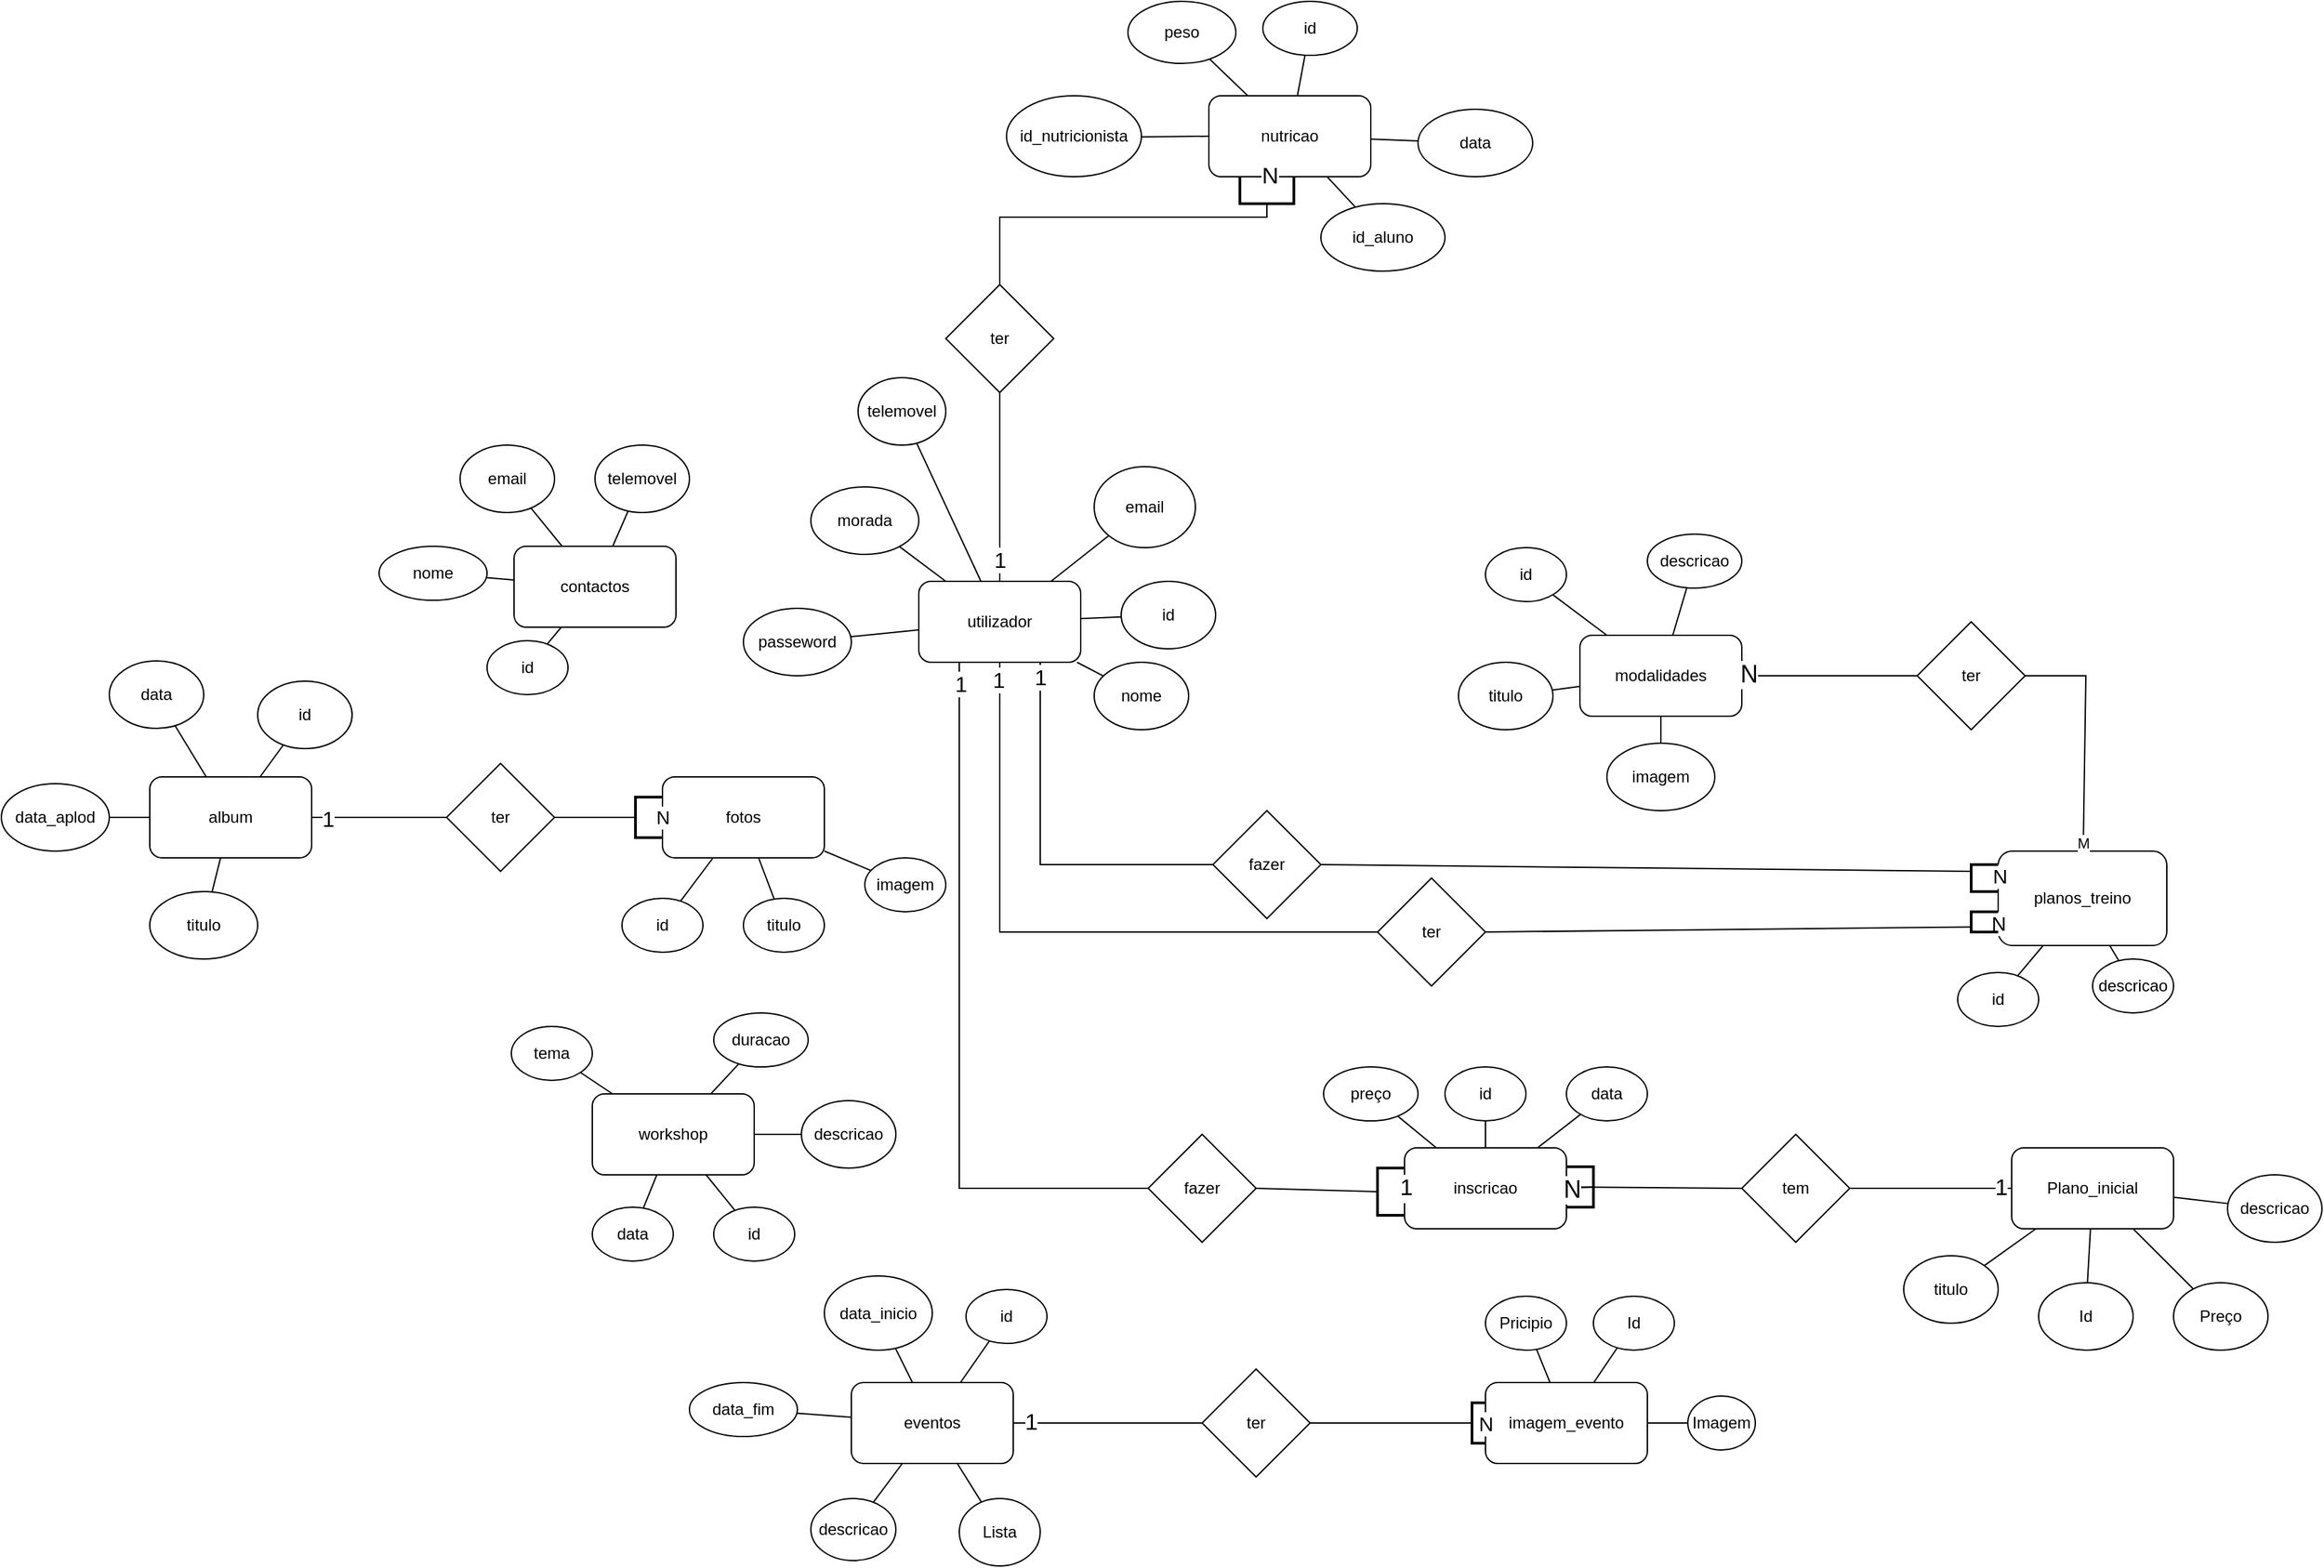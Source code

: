 <mxfile version="26.2.14">
  <diagram id="C5RBs43oDa-KdzZeNtuy" name="Page-1">
    <mxGraphModel dx="2600" dy="597" grid="1" gridSize="10" guides="1" tooltips="1" connect="1" arrows="1" fold="1" page="1" pageScale="1" pageWidth="827" pageHeight="1169" math="0" shadow="0">
      <root>
        <mxCell id="WIyWlLk6GJQsqaUBKTNV-0" />
        <mxCell id="WIyWlLk6GJQsqaUBKTNV-1" parent="WIyWlLk6GJQsqaUBKTNV-0" />
        <mxCell id="6uOjEQnala9XNtxMy3LC-0" value="&lt;font style=&quot;vertical-align: inherit;&quot;&gt;&lt;font style=&quot;vertical-align: inherit;&quot;&gt;&lt;font style=&quot;vertical-align: inherit;&quot;&gt;&lt;font style=&quot;vertical-align: inherit;&quot;&gt;utilizador&lt;/font&gt;&lt;/font&gt;&lt;/font&gt;&lt;/font&gt;" style="rounded=1;whiteSpace=wrap;html=1;" parent="WIyWlLk6GJQsqaUBKTNV-1" vertex="1">
          <mxGeometry x="-300" y="1100" width="120" height="60" as="geometry" />
        </mxCell>
        <mxCell id="6uOjEQnala9XNtxMy3LC-1" value="&lt;font style=&quot;vertical-align: inherit;&quot;&gt;&lt;font style=&quot;vertical-align: inherit;&quot;&gt;nome&lt;/font&gt;&lt;/font&gt;" style="ellipse;whiteSpace=wrap;html=1;" parent="WIyWlLk6GJQsqaUBKTNV-1" vertex="1">
          <mxGeometry x="-170" y="1160" width="70" height="50" as="geometry" />
        </mxCell>
        <mxCell id="6uOjEQnala9XNtxMy3LC-2" value="&lt;font style=&quot;vertical-align: inherit;&quot;&gt;&lt;font style=&quot;vertical-align: inherit;&quot;&gt;id&lt;/font&gt;&lt;/font&gt;" style="ellipse;whiteSpace=wrap;html=1;" parent="WIyWlLk6GJQsqaUBKTNV-1" vertex="1">
          <mxGeometry x="-150" y="1100" width="70" height="50" as="geometry" />
        </mxCell>
        <mxCell id="6uOjEQnala9XNtxMy3LC-3" value="&lt;font style=&quot;vertical-align: inherit;&quot;&gt;&lt;font style=&quot;vertical-align: inherit;&quot;&gt;telemovel&lt;/font&gt;&lt;/font&gt;" style="ellipse;whiteSpace=wrap;html=1;" parent="WIyWlLk6GJQsqaUBKTNV-1" vertex="1">
          <mxGeometry x="-345" y="949" width="65" height="50" as="geometry" />
        </mxCell>
        <mxCell id="6uOjEQnala9XNtxMy3LC-4" value="&lt;font style=&quot;vertical-align: inherit;&quot;&gt;&lt;font style=&quot;vertical-align: inherit;&quot;&gt;email&lt;/font&gt;&lt;/font&gt;" style="ellipse;whiteSpace=wrap;html=1;" parent="WIyWlLk6GJQsqaUBKTNV-1" vertex="1">
          <mxGeometry x="-170" y="1015" width="75" height="60" as="geometry" />
        </mxCell>
        <mxCell id="6uOjEQnala9XNtxMy3LC-5" value="&lt;font style=&quot;vertical-align: inherit;&quot;&gt;&lt;font style=&quot;vertical-align: inherit;&quot;&gt;morada&lt;/font&gt;&lt;/font&gt;" style="ellipse;whiteSpace=wrap;html=1;" parent="WIyWlLk6GJQsqaUBKTNV-1" vertex="1">
          <mxGeometry x="-380" y="1030" width="80" height="50" as="geometry" />
        </mxCell>
        <mxCell id="6uOjEQnala9XNtxMy3LC-6" value="" style="endArrow=none;html=1;rounded=0;" parent="WIyWlLk6GJQsqaUBKTNV-1" source="6uOjEQnala9XNtxMy3LC-3" target="6uOjEQnala9XNtxMy3LC-0" edge="1">
          <mxGeometry width="50" height="50" relative="1" as="geometry">
            <mxPoint x="-220" y="1070" as="sourcePoint" />
            <mxPoint x="-170" y="1020" as="targetPoint" />
          </mxGeometry>
        </mxCell>
        <mxCell id="6uOjEQnala9XNtxMy3LC-7" value="" style="endArrow=none;html=1;rounded=0;" parent="WIyWlLk6GJQsqaUBKTNV-1" source="6uOjEQnala9XNtxMy3LC-0" target="6uOjEQnala9XNtxMy3LC-4" edge="1">
          <mxGeometry width="50" height="50" relative="1" as="geometry">
            <mxPoint x="-220" y="1070" as="sourcePoint" />
            <mxPoint x="-170" y="1020" as="targetPoint" />
          </mxGeometry>
        </mxCell>
        <mxCell id="6uOjEQnala9XNtxMy3LC-8" value="" style="endArrow=none;html=1;rounded=0;" parent="WIyWlLk6GJQsqaUBKTNV-1" source="6uOjEQnala9XNtxMy3LC-5" target="6uOjEQnala9XNtxMy3LC-0" edge="1">
          <mxGeometry width="50" height="50" relative="1" as="geometry">
            <mxPoint x="-220" y="1070" as="sourcePoint" />
            <mxPoint x="-170" y="1020" as="targetPoint" />
          </mxGeometry>
        </mxCell>
        <mxCell id="6uOjEQnala9XNtxMy3LC-9" value="" style="endArrow=none;html=1;rounded=0;" parent="WIyWlLk6GJQsqaUBKTNV-1" source="6uOjEQnala9XNtxMy3LC-2" target="6uOjEQnala9XNtxMy3LC-0" edge="1">
          <mxGeometry width="50" height="50" relative="1" as="geometry">
            <mxPoint x="-220" y="1070" as="sourcePoint" />
            <mxPoint x="-170" y="1020" as="targetPoint" />
          </mxGeometry>
        </mxCell>
        <mxCell id="6uOjEQnala9XNtxMy3LC-10" value="" style="endArrow=none;html=1;rounded=0;" parent="WIyWlLk6GJQsqaUBKTNV-1" source="6uOjEQnala9XNtxMy3LC-0" target="6uOjEQnala9XNtxMy3LC-1" edge="1">
          <mxGeometry width="50" height="50" relative="1" as="geometry">
            <mxPoint x="-220" y="1070" as="sourcePoint" />
            <mxPoint x="-170" y="1020" as="targetPoint" />
          </mxGeometry>
        </mxCell>
        <mxCell id="6uOjEQnala9XNtxMy3LC-11" value="contactos" style="rounded=1;whiteSpace=wrap;html=1;" parent="WIyWlLk6GJQsqaUBKTNV-1" vertex="1">
          <mxGeometry x="-600" y="1074" width="120" height="60" as="geometry" />
        </mxCell>
        <mxCell id="6uOjEQnala9XNtxMy3LC-12" value="nome" style="ellipse;whiteSpace=wrap;html=1;" parent="WIyWlLk6GJQsqaUBKTNV-1" vertex="1">
          <mxGeometry x="-700" y="1074" width="80" height="40" as="geometry" />
        </mxCell>
        <mxCell id="6uOjEQnala9XNtxMy3LC-13" value="email" style="ellipse;whiteSpace=wrap;html=1;" parent="WIyWlLk6GJQsqaUBKTNV-1" vertex="1">
          <mxGeometry x="-640" y="999" width="70" height="50" as="geometry" />
        </mxCell>
        <mxCell id="6uOjEQnala9XNtxMy3LC-14" value="telemovel" style="ellipse;whiteSpace=wrap;html=1;" parent="WIyWlLk6GJQsqaUBKTNV-1" vertex="1">
          <mxGeometry x="-540" y="999" width="70" height="50" as="geometry" />
        </mxCell>
        <mxCell id="6uOjEQnala9XNtxMy3LC-15" value="id" style="ellipse;whiteSpace=wrap;html=1;" parent="WIyWlLk6GJQsqaUBKTNV-1" vertex="1">
          <mxGeometry x="-620" y="1144" width="60" height="40" as="geometry" />
        </mxCell>
        <mxCell id="6uOjEQnala9XNtxMy3LC-16" value="" style="endArrow=none;html=1;rounded=0;" parent="WIyWlLk6GJQsqaUBKTNV-1" source="6uOjEQnala9XNtxMy3LC-11" target="6uOjEQnala9XNtxMy3LC-15" edge="1">
          <mxGeometry width="50" height="50" relative="1" as="geometry">
            <mxPoint x="-440" y="1164" as="sourcePoint" />
            <mxPoint x="-390" y="1114" as="targetPoint" />
          </mxGeometry>
        </mxCell>
        <mxCell id="6uOjEQnala9XNtxMy3LC-17" value="" style="endArrow=none;html=1;rounded=0;" parent="WIyWlLk6GJQsqaUBKTNV-1" source="6uOjEQnala9XNtxMy3LC-12" target="6uOjEQnala9XNtxMy3LC-11" edge="1">
          <mxGeometry width="50" height="50" relative="1" as="geometry">
            <mxPoint x="-440" y="1164" as="sourcePoint" />
            <mxPoint x="-390" y="1114" as="targetPoint" />
          </mxGeometry>
        </mxCell>
        <mxCell id="6uOjEQnala9XNtxMy3LC-18" value="" style="endArrow=none;html=1;rounded=0;" parent="WIyWlLk6GJQsqaUBKTNV-1" source="6uOjEQnala9XNtxMy3LC-13" target="6uOjEQnala9XNtxMy3LC-11" edge="1">
          <mxGeometry width="50" height="50" relative="1" as="geometry">
            <mxPoint x="-440" y="1164" as="sourcePoint" />
            <mxPoint x="-390" y="1114" as="targetPoint" />
          </mxGeometry>
        </mxCell>
        <mxCell id="6uOjEQnala9XNtxMy3LC-19" value="" style="endArrow=none;html=1;rounded=0;" parent="WIyWlLk6GJQsqaUBKTNV-1" source="6uOjEQnala9XNtxMy3LC-11" target="6uOjEQnala9XNtxMy3LC-14" edge="1">
          <mxGeometry width="50" height="50" relative="1" as="geometry">
            <mxPoint x="-440" y="1164" as="sourcePoint" />
            <mxPoint x="-390" y="1114" as="targetPoint" />
          </mxGeometry>
        </mxCell>
        <mxCell id="6uOjEQnala9XNtxMy3LC-20" value="modalidades" style="rounded=1;whiteSpace=wrap;html=1;" parent="WIyWlLk6GJQsqaUBKTNV-1" vertex="1">
          <mxGeometry x="190" y="1140" width="120" height="60" as="geometry" />
        </mxCell>
        <mxCell id="6uOjEQnala9XNtxMy3LC-21" value="planos_treino" style="rounded=1;whiteSpace=wrap;html=1;" parent="WIyWlLk6GJQsqaUBKTNV-1" vertex="1">
          <mxGeometry x="500" y="1300" width="125" height="70" as="geometry" />
        </mxCell>
        <mxCell id="6uOjEQnala9XNtxMy3LC-22" value="id" style="ellipse;whiteSpace=wrap;html=1;" parent="WIyWlLk6GJQsqaUBKTNV-1" vertex="1">
          <mxGeometry x="470" y="1390" width="60" height="40" as="geometry" />
        </mxCell>
        <mxCell id="6uOjEQnala9XNtxMy3LC-23" value="descricao" style="ellipse;whiteSpace=wrap;html=1;" parent="WIyWlLk6GJQsqaUBKTNV-1" vertex="1">
          <mxGeometry x="570" y="1380" width="60" height="40" as="geometry" />
        </mxCell>
        <mxCell id="6uOjEQnala9XNtxMy3LC-24" value="" style="endArrow=none;html=1;rounded=0;" parent="WIyWlLk6GJQsqaUBKTNV-1" source="6uOjEQnala9XNtxMy3LC-123" target="6uOjEQnala9XNtxMy3LC-21" edge="1">
          <mxGeometry width="50" height="50" relative="1" as="geometry">
            <mxPoint x="380" y="1340" as="sourcePoint" />
            <mxPoint x="430" y="1290" as="targetPoint" />
            <Array as="points">
              <mxPoint x="565" y="1170" />
            </Array>
          </mxGeometry>
        </mxCell>
        <mxCell id="6uOjEQnala9XNtxMy3LC-25" value="M" style="edgeLabel;html=1;align=center;verticalAlign=middle;resizable=0;points=[];" parent="6uOjEQnala9XNtxMy3LC-24" connectable="0" vertex="1">
          <mxGeometry x="0.928" relative="1" as="geometry">
            <mxPoint as="offset" />
          </mxGeometry>
        </mxCell>
        <mxCell id="6uOjEQnala9XNtxMy3LC-26" value="" style="endArrow=none;html=1;rounded=0;" parent="WIyWlLk6GJQsqaUBKTNV-1" source="6uOjEQnala9XNtxMy3LC-22" target="6uOjEQnala9XNtxMy3LC-21" edge="1">
          <mxGeometry width="50" height="50" relative="1" as="geometry">
            <mxPoint x="380" y="1340" as="sourcePoint" />
            <mxPoint x="430" y="1290" as="targetPoint" />
          </mxGeometry>
        </mxCell>
        <mxCell id="6uOjEQnala9XNtxMy3LC-27" value="" style="endArrow=none;html=1;rounded=0;" parent="WIyWlLk6GJQsqaUBKTNV-1" source="6uOjEQnala9XNtxMy3LC-23" target="6uOjEQnala9XNtxMy3LC-21" edge="1">
          <mxGeometry width="50" height="50" relative="1" as="geometry">
            <mxPoint x="380" y="1340" as="sourcePoint" />
            <mxPoint x="430" y="1290" as="targetPoint" />
          </mxGeometry>
        </mxCell>
        <mxCell id="6uOjEQnala9XNtxMy3LC-28" value="" style="endArrow=none;html=1;rounded=0;entryX=0;entryY=0.5;entryDx=0;entryDy=0;exitX=0.75;exitY=1;exitDx=0;exitDy=0;" parent="WIyWlLk6GJQsqaUBKTNV-1" source="6uOjEQnala9XNtxMy3LC-0" target="6uOjEQnala9XNtxMy3LC-30" edge="1">
          <mxGeometry width="50" height="50" relative="1" as="geometry">
            <mxPoint x="-240" y="1160" as="sourcePoint" />
            <mxPoint x="500" y="1305" as="targetPoint" />
            <Array as="points">
              <mxPoint x="-210" y="1310" />
            </Array>
          </mxGeometry>
        </mxCell>
        <mxCell id="6uOjEQnala9XNtxMy3LC-29" value="&lt;font style=&quot;font-size: 16px;&quot;&gt;1&lt;/font&gt;" style="edgeLabel;html=1;align=center;verticalAlign=middle;resizable=0;points=[];" parent="6uOjEQnala9XNtxMy3LC-28" connectable="0" vertex="1">
          <mxGeometry x="-0.925" relative="1" as="geometry">
            <mxPoint as="offset" />
          </mxGeometry>
        </mxCell>
        <mxCell id="6uOjEQnala9XNtxMy3LC-30" value="fazer" style="rhombus;whiteSpace=wrap;html=1;" parent="WIyWlLk6GJQsqaUBKTNV-1" vertex="1">
          <mxGeometry x="-82" y="1270" width="80" height="80" as="geometry" />
        </mxCell>
        <mxCell id="6uOjEQnala9XNtxMy3LC-31" value="" style="endArrow=none;html=1;rounded=0;entryX=0;entryY=0.25;entryDx=0;entryDy=0;exitX=1;exitY=0.5;exitDx=0;exitDy=0;" parent="WIyWlLk6GJQsqaUBKTNV-1" source="6uOjEQnala9XNtxMy3LC-155" target="6uOjEQnala9XNtxMy3LC-21" edge="1">
          <mxGeometry width="50" height="50" relative="1" as="geometry">
            <mxPoint x="140" y="1370" as="sourcePoint" />
            <mxPoint x="190" y="1320" as="targetPoint" />
          </mxGeometry>
        </mxCell>
        <mxCell id="6uOjEQnala9XNtxMy3LC-32" value="&lt;font style=&quot;font-size: 15px;&quot;&gt;N&lt;/font&gt;" style="edgeLabel;html=1;align=center;verticalAlign=middle;resizable=0;points=[];" parent="6uOjEQnala9XNtxMy3LC-31" connectable="0" vertex="1">
          <mxGeometry x="0.919" y="-1" relative="1" as="geometry">
            <mxPoint as="offset" />
          </mxGeometry>
        </mxCell>
        <mxCell id="6uOjEQnala9XNtxMy3LC-33" value="ter" style="rhombus;whiteSpace=wrap;html=1;" parent="WIyWlLk6GJQsqaUBKTNV-1" vertex="1">
          <mxGeometry x="40" y="1320" width="80" height="80" as="geometry" />
        </mxCell>
        <mxCell id="6uOjEQnala9XNtxMy3LC-34" value="" style="endArrow=none;html=1;rounded=0;entryX=1;entryY=0.5;entryDx=0;entryDy=0;exitX=0;exitY=0.75;exitDx=0;exitDy=0;" parent="WIyWlLk6GJQsqaUBKTNV-1" source="6uOjEQnala9XNtxMy3LC-153" target="6uOjEQnala9XNtxMy3LC-33" edge="1">
          <mxGeometry width="50" height="50" relative="1" as="geometry">
            <mxPoint x="500" y="1340" as="sourcePoint" />
            <mxPoint x="120" y="1370" as="targetPoint" />
            <Array as="points" />
          </mxGeometry>
        </mxCell>
        <mxCell id="6uOjEQnala9XNtxMy3LC-35" value="" style="endArrow=none;html=1;rounded=0;exitX=0;exitY=0.5;exitDx=0;exitDy=0;entryX=0.5;entryY=1;entryDx=0;entryDy=0;" parent="WIyWlLk6GJQsqaUBKTNV-1" source="6uOjEQnala9XNtxMy3LC-33" target="6uOjEQnala9XNtxMy3LC-0" edge="1">
          <mxGeometry width="50" height="50" relative="1" as="geometry">
            <mxPoint x="30" y="1470" as="sourcePoint" />
            <mxPoint x="-300" y="1370" as="targetPoint" />
            <Array as="points">
              <mxPoint x="-240" y="1360" />
            </Array>
          </mxGeometry>
        </mxCell>
        <mxCell id="6uOjEQnala9XNtxMy3LC-36" value="&lt;font style=&quot;font-size: 16px;&quot;&gt;1&lt;/font&gt;" style="edgeLabel;html=1;align=center;verticalAlign=middle;resizable=0;points=[];" parent="6uOjEQnala9XNtxMy3LC-35" connectable="0" vertex="1">
          <mxGeometry x="0.948" y="1" relative="1" as="geometry">
            <mxPoint as="offset" />
          </mxGeometry>
        </mxCell>
        <mxCell id="6uOjEQnala9XNtxMy3LC-37" value="id" style="ellipse;whiteSpace=wrap;html=1;" parent="WIyWlLk6GJQsqaUBKTNV-1" vertex="1">
          <mxGeometry x="120" y="1075" width="60" height="40" as="geometry" />
        </mxCell>
        <mxCell id="6uOjEQnala9XNtxMy3LC-38" value="" style="endArrow=none;html=1;rounded=0;" parent="WIyWlLk6GJQsqaUBKTNV-1" source="6uOjEQnala9XNtxMy3LC-20" target="6uOjEQnala9XNtxMy3LC-37" edge="1">
          <mxGeometry width="50" height="50" relative="1" as="geometry">
            <mxPoint x="-10" y="1300" as="sourcePoint" />
            <mxPoint x="40" y="1250" as="targetPoint" />
          </mxGeometry>
        </mxCell>
        <mxCell id="6uOjEQnala9XNtxMy3LC-39" value="descricao" style="ellipse;whiteSpace=wrap;html=1;" parent="WIyWlLk6GJQsqaUBKTNV-1" vertex="1">
          <mxGeometry x="240" y="1065" width="70" height="40" as="geometry" />
        </mxCell>
        <mxCell id="6uOjEQnala9XNtxMy3LC-40" value="" style="endArrow=none;html=1;rounded=0;" parent="WIyWlLk6GJQsqaUBKTNV-1" source="6uOjEQnala9XNtxMy3LC-20" target="6uOjEQnala9XNtxMy3LC-39" edge="1">
          <mxGeometry width="50" height="50" relative="1" as="geometry">
            <mxPoint x="-10" y="1300" as="sourcePoint" />
            <mxPoint x="40" y="1250" as="targetPoint" />
          </mxGeometry>
        </mxCell>
        <mxCell id="6uOjEQnala9XNtxMy3LC-41" value="fotos" style="rounded=1;whiteSpace=wrap;html=1;" parent="WIyWlLk6GJQsqaUBKTNV-1" vertex="1">
          <mxGeometry x="-490" y="1245" width="120" height="60" as="geometry" />
        </mxCell>
        <mxCell id="6uOjEQnala9XNtxMy3LC-42" value="id" style="ellipse;whiteSpace=wrap;html=1;" parent="WIyWlLk6GJQsqaUBKTNV-1" vertex="1">
          <mxGeometry x="-520" y="1335" width="60" height="40" as="geometry" />
        </mxCell>
        <mxCell id="6uOjEQnala9XNtxMy3LC-43" value="" style="endArrow=none;html=1;rounded=0;" parent="WIyWlLk6GJQsqaUBKTNV-1" source="6uOjEQnala9XNtxMy3LC-42" target="6uOjEQnala9XNtxMy3LC-41" edge="1">
          <mxGeometry width="50" height="50" relative="1" as="geometry">
            <mxPoint x="50" y="1255" as="sourcePoint" />
            <mxPoint x="100" y="1205" as="targetPoint" />
          </mxGeometry>
        </mxCell>
        <mxCell id="6uOjEQnala9XNtxMy3LC-44" value="titulo" style="ellipse;whiteSpace=wrap;html=1;" parent="WIyWlLk6GJQsqaUBKTNV-1" vertex="1">
          <mxGeometry x="-430" y="1335" width="60" height="40" as="geometry" />
        </mxCell>
        <mxCell id="6uOjEQnala9XNtxMy3LC-45" value="" style="endArrow=none;html=1;rounded=0;" parent="WIyWlLk6GJQsqaUBKTNV-1" source="6uOjEQnala9XNtxMy3LC-44" target="6uOjEQnala9XNtxMy3LC-41" edge="1">
          <mxGeometry width="50" height="50" relative="1" as="geometry">
            <mxPoint x="50" y="1255" as="sourcePoint" />
            <mxPoint x="100" y="1205" as="targetPoint" />
          </mxGeometry>
        </mxCell>
        <mxCell id="6uOjEQnala9XNtxMy3LC-46" value="eventos" style="rounded=1;whiteSpace=wrap;html=1;" parent="WIyWlLk6GJQsqaUBKTNV-1" vertex="1">
          <mxGeometry x="-350" y="1694" width="120" height="60" as="geometry" />
        </mxCell>
        <mxCell id="6uOjEQnala9XNtxMy3LC-47" value="Plano_inicial" style="rounded=1;whiteSpace=wrap;html=1;" parent="WIyWlLk6GJQsqaUBKTNV-1" vertex="1">
          <mxGeometry x="510" y="1520" width="120" height="60" as="geometry" />
        </mxCell>
        <mxCell id="6uOjEQnala9XNtxMy3LC-48" value="Preço" style="ellipse;whiteSpace=wrap;html=1;" parent="WIyWlLk6GJQsqaUBKTNV-1" vertex="1">
          <mxGeometry x="630" y="1620" width="70" height="50" as="geometry" />
        </mxCell>
        <mxCell id="6uOjEQnala9XNtxMy3LC-49" value="Id" style="ellipse;whiteSpace=wrap;html=1;" parent="WIyWlLk6GJQsqaUBKTNV-1" vertex="1">
          <mxGeometry x="530" y="1620" width="70" height="50" as="geometry" />
        </mxCell>
        <mxCell id="6uOjEQnala9XNtxMy3LC-50" value="titulo" style="ellipse;whiteSpace=wrap;html=1;" parent="WIyWlLk6GJQsqaUBKTNV-1" vertex="1">
          <mxGeometry x="430" y="1600" width="70" height="50" as="geometry" />
        </mxCell>
        <mxCell id="6uOjEQnala9XNtxMy3LC-51" value="descricao" style="ellipse;whiteSpace=wrap;html=1;" parent="WIyWlLk6GJQsqaUBKTNV-1" vertex="1">
          <mxGeometry x="670" y="1540" width="70" height="50" as="geometry" />
        </mxCell>
        <mxCell id="6uOjEQnala9XNtxMy3LC-52" value="" style="endArrow=none;html=1;rounded=0;" parent="WIyWlLk6GJQsqaUBKTNV-1" source="6uOjEQnala9XNtxMy3LC-50" target="6uOjEQnala9XNtxMy3LC-47" edge="1">
          <mxGeometry width="50" height="50" relative="1" as="geometry">
            <mxPoint x="370" y="1570" as="sourcePoint" />
            <mxPoint x="420" y="1520" as="targetPoint" />
          </mxGeometry>
        </mxCell>
        <mxCell id="6uOjEQnala9XNtxMy3LC-53" value="" style="endArrow=none;html=1;rounded=0;" parent="WIyWlLk6GJQsqaUBKTNV-1" source="6uOjEQnala9XNtxMy3LC-49" target="6uOjEQnala9XNtxMy3LC-47" edge="1">
          <mxGeometry width="50" height="50" relative="1" as="geometry">
            <mxPoint x="370" y="1570" as="sourcePoint" />
            <mxPoint x="420" y="1520" as="targetPoint" />
          </mxGeometry>
        </mxCell>
        <mxCell id="6uOjEQnala9XNtxMy3LC-54" value="" style="endArrow=none;html=1;rounded=0;" parent="WIyWlLk6GJQsqaUBKTNV-1" source="6uOjEQnala9XNtxMy3LC-48" target="6uOjEQnala9XNtxMy3LC-47" edge="1">
          <mxGeometry width="50" height="50" relative="1" as="geometry">
            <mxPoint x="540" y="1630" as="sourcePoint" />
            <mxPoint x="590" y="1580" as="targetPoint" />
          </mxGeometry>
        </mxCell>
        <mxCell id="6uOjEQnala9XNtxMy3LC-55" value="" style="endArrow=none;html=1;rounded=0;" parent="WIyWlLk6GJQsqaUBKTNV-1" source="6uOjEQnala9XNtxMy3LC-51" target="6uOjEQnala9XNtxMy3LC-47" edge="1">
          <mxGeometry width="50" height="50" relative="1" as="geometry">
            <mxPoint x="540" y="1630" as="sourcePoint" />
            <mxPoint x="590" y="1580" as="targetPoint" />
          </mxGeometry>
        </mxCell>
        <mxCell id="6uOjEQnala9XNtxMy3LC-56" value="inscricao" style="rounded=1;whiteSpace=wrap;html=1;" parent="WIyWlLk6GJQsqaUBKTNV-1" vertex="1">
          <mxGeometry x="60" y="1520" width="120" height="60" as="geometry" />
        </mxCell>
        <mxCell id="6uOjEQnala9XNtxMy3LC-57" value="data" style="ellipse;whiteSpace=wrap;html=1;" parent="WIyWlLk6GJQsqaUBKTNV-1" vertex="1">
          <mxGeometry x="180" y="1460" width="60" height="40" as="geometry" />
        </mxCell>
        <mxCell id="6uOjEQnala9XNtxMy3LC-58" value="id" style="ellipse;whiteSpace=wrap;html=1;" parent="WIyWlLk6GJQsqaUBKTNV-1" vertex="1">
          <mxGeometry x="90" y="1460" width="60" height="40" as="geometry" />
        </mxCell>
        <mxCell id="6uOjEQnala9XNtxMy3LC-59" value="preço" style="ellipse;whiteSpace=wrap;html=1;" parent="WIyWlLk6GJQsqaUBKTNV-1" vertex="1">
          <mxGeometry y="1460" width="70" height="40" as="geometry" />
        </mxCell>
        <mxCell id="6uOjEQnala9XNtxMy3LC-60" value="" style="endArrow=none;html=1;rounded=0;" parent="WIyWlLk6GJQsqaUBKTNV-1" source="6uOjEQnala9XNtxMy3LC-56" target="6uOjEQnala9XNtxMy3LC-57" edge="1">
          <mxGeometry width="50" height="50" relative="1" as="geometry">
            <mxPoint x="160" y="1580" as="sourcePoint" />
            <mxPoint x="210" y="1530" as="targetPoint" />
          </mxGeometry>
        </mxCell>
        <mxCell id="6uOjEQnala9XNtxMy3LC-61" value="" style="endArrow=none;html=1;rounded=0;" parent="WIyWlLk6GJQsqaUBKTNV-1" source="6uOjEQnala9XNtxMy3LC-58" target="6uOjEQnala9XNtxMy3LC-56" edge="1">
          <mxGeometry width="50" height="50" relative="1" as="geometry">
            <mxPoint x="160" y="1580" as="sourcePoint" />
            <mxPoint x="210" y="1530" as="targetPoint" />
          </mxGeometry>
        </mxCell>
        <mxCell id="6uOjEQnala9XNtxMy3LC-62" value="" style="endArrow=none;html=1;rounded=0;" parent="WIyWlLk6GJQsqaUBKTNV-1" source="6uOjEQnala9XNtxMy3LC-59" target="6uOjEQnala9XNtxMy3LC-56" edge="1">
          <mxGeometry width="50" height="50" relative="1" as="geometry">
            <mxPoint x="160" y="1580" as="sourcePoint" />
            <mxPoint x="210" y="1530" as="targetPoint" />
          </mxGeometry>
        </mxCell>
        <mxCell id="6uOjEQnala9XNtxMy3LC-63" value="tem" style="rhombus;whiteSpace=wrap;html=1;" parent="WIyWlLk6GJQsqaUBKTNV-1" vertex="1">
          <mxGeometry x="310" y="1510" width="80" height="80" as="geometry" />
        </mxCell>
        <mxCell id="6uOjEQnala9XNtxMy3LC-64" value="" style="endArrow=none;html=1;rounded=0;entryX=0;entryY=0.5;entryDx=0;entryDy=0;exitX=1;exitY=0.5;exitDx=0;exitDy=0;" parent="WIyWlLk6GJQsqaUBKTNV-1" source="6uOjEQnala9XNtxMy3LC-150" target="6uOjEQnala9XNtxMy3LC-63" edge="1">
          <mxGeometry width="50" height="50" relative="1" as="geometry">
            <mxPoint x="160" y="1580" as="sourcePoint" />
            <mxPoint x="210" y="1530" as="targetPoint" />
          </mxGeometry>
        </mxCell>
        <mxCell id="6uOjEQnala9XNtxMy3LC-65" value="" style="endArrow=none;html=1;rounded=0;entryX=0;entryY=0.5;entryDx=0;entryDy=0;" parent="WIyWlLk6GJQsqaUBKTNV-1" source="6uOjEQnala9XNtxMy3LC-63" target="6uOjEQnala9XNtxMy3LC-47" edge="1">
          <mxGeometry width="50" height="50" relative="1" as="geometry">
            <mxPoint x="160" y="1580" as="sourcePoint" />
            <mxPoint x="210" y="1530" as="targetPoint" />
          </mxGeometry>
        </mxCell>
        <mxCell id="6uOjEQnala9XNtxMy3LC-66" value="&lt;font style=&quot;font-size: 17px;&quot;&gt;1&lt;/font&gt;" style="edgeLabel;html=1;align=center;verticalAlign=middle;resizable=0;points=[];" parent="6uOjEQnala9XNtxMy3LC-65" connectable="0" vertex="1">
          <mxGeometry x="0.856" relative="1" as="geometry">
            <mxPoint as="offset" />
          </mxGeometry>
        </mxCell>
        <mxCell id="6uOjEQnala9XNtxMy3LC-67" value="" style="endArrow=none;html=1;rounded=0;entryX=0;entryY=0.5;entryDx=0;entryDy=0;exitX=0.25;exitY=1;exitDx=0;exitDy=0;" parent="WIyWlLk6GJQsqaUBKTNV-1" source="6uOjEQnala9XNtxMy3LC-0" target="6uOjEQnala9XNtxMy3LC-69" edge="1">
          <mxGeometry width="50" height="50" relative="1" as="geometry">
            <mxPoint x="-300" y="1160" as="sourcePoint" />
            <mxPoint x="60" y="1550" as="targetPoint" />
            <Array as="points">
              <mxPoint x="-270" y="1550" />
            </Array>
          </mxGeometry>
        </mxCell>
        <mxCell id="6uOjEQnala9XNtxMy3LC-68" value="&lt;font style=&quot;font-size: 16px;&quot;&gt;1&lt;/font&gt;" style="edgeLabel;html=1;align=center;verticalAlign=middle;resizable=0;points=[];" parent="6uOjEQnala9XNtxMy3LC-67" connectable="0" vertex="1">
          <mxGeometry x="-0.94" y="1" relative="1" as="geometry">
            <mxPoint as="offset" />
          </mxGeometry>
        </mxCell>
        <mxCell id="6uOjEQnala9XNtxMy3LC-69" value="fazer" style="rhombus;whiteSpace=wrap;html=1;" parent="WIyWlLk6GJQsqaUBKTNV-1" vertex="1">
          <mxGeometry x="-130" y="1510" width="80" height="80" as="geometry" />
        </mxCell>
        <mxCell id="6uOjEQnala9XNtxMy3LC-70" value="" style="endArrow=none;html=1;rounded=0;entryX=0;entryY=0.5;entryDx=0;entryDy=0;exitX=1;exitY=0.5;exitDx=0;exitDy=0;" parent="WIyWlLk6GJQsqaUBKTNV-1" source="6uOjEQnala9XNtxMy3LC-147" target="6uOjEQnala9XNtxMy3LC-56" edge="1">
          <mxGeometry width="50" height="50" relative="1" as="geometry">
            <mxPoint x="-100" y="1490" as="sourcePoint" />
            <mxPoint x="-50" y="1440" as="targetPoint" />
          </mxGeometry>
        </mxCell>
        <mxCell id="6uOjEQnala9XNtxMy3LC-71" value="&lt;font style=&quot;font-size: 17px;&quot;&gt;1&lt;/font&gt;" style="edgeLabel;html=1;align=center;verticalAlign=middle;resizable=0;points=[];" parent="6uOjEQnala9XNtxMy3LC-70" connectable="0" vertex="1">
          <mxGeometry x="0.809" y="-1" relative="1" as="geometry">
            <mxPoint as="offset" />
          </mxGeometry>
        </mxCell>
        <mxCell id="6uOjEQnala9XNtxMy3LC-72" value="id" style="ellipse;whiteSpace=wrap;html=1;" parent="WIyWlLk6GJQsqaUBKTNV-1" vertex="1">
          <mxGeometry x="-265" y="1625" width="60" height="40" as="geometry" />
        </mxCell>
        <mxCell id="6uOjEQnala9XNtxMy3LC-73" value="" style="endArrow=none;html=1;rounded=0;" parent="WIyWlLk6GJQsqaUBKTNV-1" source="6uOjEQnala9XNtxMy3LC-46" target="6uOjEQnala9XNtxMy3LC-72" edge="1">
          <mxGeometry width="50" height="50" relative="1" as="geometry">
            <mxPoint x="-140" y="1620" as="sourcePoint" />
            <mxPoint x="-90" y="1570" as="targetPoint" />
          </mxGeometry>
        </mxCell>
        <mxCell id="6uOjEQnala9XNtxMy3LC-74" value="ter" style="rhombus;whiteSpace=wrap;html=1;" parent="WIyWlLk6GJQsqaUBKTNV-1" vertex="1">
          <mxGeometry x="-90" y="1684" width="80" height="80" as="geometry" />
        </mxCell>
        <mxCell id="6uOjEQnala9XNtxMy3LC-75" value="" style="endArrow=none;html=1;rounded=0;exitX=1;exitY=0.5;exitDx=0;exitDy=0;entryX=0;entryY=0.5;entryDx=0;entryDy=0;" parent="WIyWlLk6GJQsqaUBKTNV-1" source="6uOjEQnala9XNtxMy3LC-46" target="6uOjEQnala9XNtxMy3LC-74" edge="1">
          <mxGeometry width="50" height="50" relative="1" as="geometry">
            <mxPoint x="-120" y="1630" as="sourcePoint" />
            <mxPoint x="-70" y="1580" as="targetPoint" />
          </mxGeometry>
        </mxCell>
        <mxCell id="6uOjEQnala9XNtxMy3LC-76" value="&lt;font style=&quot;font-size: 17px;&quot;&gt;1&lt;/font&gt;" style="edgeLabel;html=1;align=center;verticalAlign=middle;resizable=0;points=[];" parent="6uOjEQnala9XNtxMy3LC-75" connectable="0" vertex="1">
          <mxGeometry x="-0.814" relative="1" as="geometry">
            <mxPoint as="offset" />
          </mxGeometry>
        </mxCell>
        <mxCell id="6uOjEQnala9XNtxMy3LC-77" value="imagem_evento" style="rounded=1;whiteSpace=wrap;html=1;" parent="WIyWlLk6GJQsqaUBKTNV-1" vertex="1">
          <mxGeometry x="120" y="1694" width="120" height="60" as="geometry" />
        </mxCell>
        <mxCell id="6uOjEQnala9XNtxMy3LC-78" value="" style="endArrow=none;html=1;rounded=0;exitX=1;exitY=0.5;exitDx=0;exitDy=0;entryX=0;entryY=0.5;entryDx=0;entryDy=0;" parent="WIyWlLk6GJQsqaUBKTNV-1" source="6uOjEQnala9XNtxMy3LC-157" target="6uOjEQnala9XNtxMy3LC-77" edge="1">
          <mxGeometry width="50" height="50" relative="1" as="geometry">
            <mxPoint x="90" y="1650" as="sourcePoint" />
            <mxPoint x="140" y="1600" as="targetPoint" />
          </mxGeometry>
        </mxCell>
        <mxCell id="6uOjEQnala9XNtxMy3LC-79" value="&lt;font style=&quot;font-size: 15px;&quot;&gt;N&lt;/font&gt;" style="edgeLabel;html=1;align=center;verticalAlign=middle;resizable=0;points=[];" parent="6uOjEQnala9XNtxMy3LC-78" connectable="0" vertex="1">
          <mxGeometry x="0.913" y="1" relative="1" as="geometry">
            <mxPoint as="offset" />
          </mxGeometry>
        </mxCell>
        <mxCell id="6uOjEQnala9XNtxMy3LC-80" value="Id" style="ellipse;whiteSpace=wrap;html=1;" parent="WIyWlLk6GJQsqaUBKTNV-1" vertex="1">
          <mxGeometry x="200" y="1630" width="60" height="40" as="geometry" />
        </mxCell>
        <mxCell id="6uOjEQnala9XNtxMy3LC-81" value="Pricipio" style="ellipse;whiteSpace=wrap;html=1;" parent="WIyWlLk6GJQsqaUBKTNV-1" vertex="1">
          <mxGeometry x="120" y="1630" width="60" height="40" as="geometry" />
        </mxCell>
        <mxCell id="6uOjEQnala9XNtxMy3LC-82" value="Imagem" style="ellipse;whiteSpace=wrap;html=1;" parent="WIyWlLk6GJQsqaUBKTNV-1" vertex="1">
          <mxGeometry x="270" y="1704" width="50" height="40" as="geometry" />
        </mxCell>
        <mxCell id="6uOjEQnala9XNtxMy3LC-83" value="" style="endArrow=none;html=1;rounded=0;" parent="WIyWlLk6GJQsqaUBKTNV-1" source="6uOjEQnala9XNtxMy3LC-77" target="6uOjEQnala9XNtxMy3LC-81" edge="1">
          <mxGeometry width="50" height="50" relative="1" as="geometry">
            <mxPoint x="60" y="1760" as="sourcePoint" />
            <mxPoint x="110" y="1710" as="targetPoint" />
          </mxGeometry>
        </mxCell>
        <mxCell id="6uOjEQnala9XNtxMy3LC-84" value="" style="endArrow=none;html=1;rounded=0;" parent="WIyWlLk6GJQsqaUBKTNV-1" source="6uOjEQnala9XNtxMy3LC-77" target="6uOjEQnala9XNtxMy3LC-80" edge="1">
          <mxGeometry width="50" height="50" relative="1" as="geometry">
            <mxPoint x="60" y="1760" as="sourcePoint" />
            <mxPoint x="110" y="1710" as="targetPoint" />
          </mxGeometry>
        </mxCell>
        <mxCell id="6uOjEQnala9XNtxMy3LC-85" value="" style="endArrow=none;html=1;rounded=0;" parent="WIyWlLk6GJQsqaUBKTNV-1" source="6uOjEQnala9XNtxMy3LC-82" target="6uOjEQnala9XNtxMy3LC-77" edge="1">
          <mxGeometry width="50" height="50" relative="1" as="geometry">
            <mxPoint x="60" y="1760" as="sourcePoint" />
            <mxPoint x="180" y="1720" as="targetPoint" />
          </mxGeometry>
        </mxCell>
        <mxCell id="6uOjEQnala9XNtxMy3LC-86" value="Lista" style="ellipse;whiteSpace=wrap;html=1;" parent="WIyWlLk6GJQsqaUBKTNV-1" vertex="1">
          <mxGeometry x="-270" y="1780" width="60" height="50" as="geometry" />
        </mxCell>
        <mxCell id="6uOjEQnala9XNtxMy3LC-87" value="" style="endArrow=none;html=1;rounded=0;" parent="WIyWlLk6GJQsqaUBKTNV-1" source="6uOjEQnala9XNtxMy3LC-86" target="6uOjEQnala9XNtxMy3LC-46" edge="1">
          <mxGeometry width="50" height="50" relative="1" as="geometry">
            <mxPoint x="-110" y="1760" as="sourcePoint" />
            <mxPoint x="-60" y="1710" as="targetPoint" />
          </mxGeometry>
        </mxCell>
        <mxCell id="6uOjEQnala9XNtxMy3LC-88" value="descricao" style="ellipse;whiteSpace=wrap;html=1;" parent="WIyWlLk6GJQsqaUBKTNV-1" vertex="1">
          <mxGeometry x="-380" y="1780" width="63" height="46" as="geometry" />
        </mxCell>
        <mxCell id="6uOjEQnala9XNtxMy3LC-89" value="" style="endArrow=none;html=1;rounded=0;" parent="WIyWlLk6GJQsqaUBKTNV-1" source="6uOjEQnala9XNtxMy3LC-88" target="6uOjEQnala9XNtxMy3LC-46" edge="1">
          <mxGeometry width="50" height="50" relative="1" as="geometry">
            <mxPoint x="-130" y="1570" as="sourcePoint" />
            <mxPoint x="-80" y="1520" as="targetPoint" />
          </mxGeometry>
        </mxCell>
        <mxCell id="6uOjEQnala9XNtxMy3LC-90" value="workshop" style="rounded=1;whiteSpace=wrap;html=1;" parent="WIyWlLk6GJQsqaUBKTNV-1" vertex="1">
          <mxGeometry x="-542" y="1480" width="120" height="60" as="geometry" />
        </mxCell>
        <mxCell id="6uOjEQnala9XNtxMy3LC-91" value="id" style="ellipse;whiteSpace=wrap;html=1;" parent="WIyWlLk6GJQsqaUBKTNV-1" vertex="1">
          <mxGeometry x="-452" y="1564" width="60" height="40" as="geometry" />
        </mxCell>
        <mxCell id="6uOjEQnala9XNtxMy3LC-92" value="data" style="ellipse;whiteSpace=wrap;html=1;" parent="WIyWlLk6GJQsqaUBKTNV-1" vertex="1">
          <mxGeometry x="-542" y="1564" width="60" height="40" as="geometry" />
        </mxCell>
        <mxCell id="6uOjEQnala9XNtxMy3LC-93" value="tema" style="ellipse;whiteSpace=wrap;html=1;" parent="WIyWlLk6GJQsqaUBKTNV-1" vertex="1">
          <mxGeometry x="-602" y="1430" width="60" height="40" as="geometry" />
        </mxCell>
        <mxCell id="6uOjEQnala9XNtxMy3LC-94" value="duracao" style="ellipse;whiteSpace=wrap;html=1;" parent="WIyWlLk6GJQsqaUBKTNV-1" vertex="1">
          <mxGeometry x="-452" y="1420" width="70" height="40" as="geometry" />
        </mxCell>
        <mxCell id="6uOjEQnala9XNtxMy3LC-95" value="" style="endArrow=none;html=1;rounded=0;" parent="WIyWlLk6GJQsqaUBKTNV-1" source="6uOjEQnala9XNtxMy3LC-90" target="6uOjEQnala9XNtxMy3LC-93" edge="1">
          <mxGeometry width="50" height="50" relative="1" as="geometry">
            <mxPoint x="-362" y="1540" as="sourcePoint" />
            <mxPoint x="-312" y="1490" as="targetPoint" />
          </mxGeometry>
        </mxCell>
        <mxCell id="6uOjEQnala9XNtxMy3LC-96" value="" style="endArrow=none;html=1;rounded=0;" parent="WIyWlLk6GJQsqaUBKTNV-1" source="6uOjEQnala9XNtxMy3LC-90" target="6uOjEQnala9XNtxMy3LC-91" edge="1">
          <mxGeometry width="50" height="50" relative="1" as="geometry">
            <mxPoint x="-362" y="1540" as="sourcePoint" />
            <mxPoint x="-312" y="1490" as="targetPoint" />
          </mxGeometry>
        </mxCell>
        <mxCell id="6uOjEQnala9XNtxMy3LC-97" value="" style="endArrow=none;html=1;rounded=0;" parent="WIyWlLk6GJQsqaUBKTNV-1" source="6uOjEQnala9XNtxMy3LC-90" target="6uOjEQnala9XNtxMy3LC-92" edge="1">
          <mxGeometry width="50" height="50" relative="1" as="geometry">
            <mxPoint x="-362" y="1540" as="sourcePoint" />
            <mxPoint x="-312" y="1490" as="targetPoint" />
          </mxGeometry>
        </mxCell>
        <mxCell id="6uOjEQnala9XNtxMy3LC-98" value="" style="endArrow=none;html=1;rounded=0;" parent="WIyWlLk6GJQsqaUBKTNV-1" source="6uOjEQnala9XNtxMy3LC-90" target="6uOjEQnala9XNtxMy3LC-94" edge="1">
          <mxGeometry width="50" height="50" relative="1" as="geometry">
            <mxPoint x="-362" y="1540" as="sourcePoint" />
            <mxPoint x="-312" y="1490" as="targetPoint" />
          </mxGeometry>
        </mxCell>
        <mxCell id="6uOjEQnala9XNtxMy3LC-99" value="descricao" style="ellipse;whiteSpace=wrap;html=1;" parent="WIyWlLk6GJQsqaUBKTNV-1" vertex="1">
          <mxGeometry x="-387" y="1485" width="70" height="50" as="geometry" />
        </mxCell>
        <mxCell id="6uOjEQnala9XNtxMy3LC-100" value="" style="endArrow=none;html=1;rounded=0;" parent="WIyWlLk6GJQsqaUBKTNV-1" source="6uOjEQnala9XNtxMy3LC-90" target="6uOjEQnala9XNtxMy3LC-99" edge="1">
          <mxGeometry width="50" height="50" relative="1" as="geometry">
            <mxPoint x="-362" y="1540" as="sourcePoint" />
            <mxPoint x="-312" y="1490" as="targetPoint" />
          </mxGeometry>
        </mxCell>
        <mxCell id="6uOjEQnala9XNtxMy3LC-101" value="ter" style="rhombus;whiteSpace=wrap;html=1;" parent="WIyWlLk6GJQsqaUBKTNV-1" vertex="1">
          <mxGeometry x="-650" y="1235" width="80" height="80" as="geometry" />
        </mxCell>
        <mxCell id="6uOjEQnala9XNtxMy3LC-102" value="" style="endArrow=none;html=1;rounded=0;" parent="WIyWlLk6GJQsqaUBKTNV-1" source="6uOjEQnala9XNtxMy3LC-159" target="6uOjEQnala9XNtxMy3LC-41" edge="1">
          <mxGeometry width="50" height="50" relative="1" as="geometry">
            <mxPoint x="-130" y="1395" as="sourcePoint" />
            <mxPoint x="-80" y="1345" as="targetPoint" />
          </mxGeometry>
        </mxCell>
        <mxCell id="6uOjEQnala9XNtxMy3LC-103" value="&lt;font style=&quot;font-size: 14px;&quot;&gt;N&lt;/font&gt;" style="edgeLabel;html=1;align=center;verticalAlign=middle;resizable=0;points=[];" parent="6uOjEQnala9XNtxMy3LC-102" connectable="0" vertex="1">
          <mxGeometry x="0.791" relative="1" as="geometry">
            <mxPoint as="offset" />
          </mxGeometry>
        </mxCell>
        <mxCell id="6uOjEQnala9XNtxMy3LC-104" value="&lt;font style=&quot;vertical-align: inherit;&quot;&gt;&lt;font style=&quot;vertical-align: inherit;&quot;&gt;album&lt;/font&gt;&lt;/font&gt;" style="rounded=1;whiteSpace=wrap;html=1;" parent="WIyWlLk6GJQsqaUBKTNV-1" vertex="1">
          <mxGeometry x="-870" y="1245" width="120" height="60" as="geometry" />
        </mxCell>
        <mxCell id="6uOjEQnala9XNtxMy3LC-105" value="" style="endArrow=none;html=1;rounded=0;exitX=1;exitY=0.5;exitDx=0;exitDy=0;entryX=0;entryY=0.5;entryDx=0;entryDy=0;" parent="WIyWlLk6GJQsqaUBKTNV-1" source="6uOjEQnala9XNtxMy3LC-104" target="6uOjEQnala9XNtxMy3LC-101" edge="1">
          <mxGeometry width="50" height="50" relative="1" as="geometry">
            <mxPoint x="-260" y="1385" as="sourcePoint" />
            <mxPoint x="-210" y="1335" as="targetPoint" />
          </mxGeometry>
        </mxCell>
        <mxCell id="6uOjEQnala9XNtxMy3LC-106" value="&lt;font style=&quot;font-size: 16px;&quot;&gt;1&lt;/font&gt;" style="edgeLabel;html=1;align=center;verticalAlign=middle;resizable=0;points=[];" parent="6uOjEQnala9XNtxMy3LC-105" connectable="0" vertex="1">
          <mxGeometry x="-0.765" y="-1" relative="1" as="geometry">
            <mxPoint as="offset" />
          </mxGeometry>
        </mxCell>
        <mxCell id="6uOjEQnala9XNtxMy3LC-107" value="id" style="ellipse;whiteSpace=wrap;html=1;" parent="WIyWlLk6GJQsqaUBKTNV-1" vertex="1">
          <mxGeometry x="-790" y="1174" width="70" height="50" as="geometry" />
        </mxCell>
        <mxCell id="6uOjEQnala9XNtxMy3LC-108" value="" style="endArrow=none;html=1;rounded=0;" parent="WIyWlLk6GJQsqaUBKTNV-1" source="6uOjEQnala9XNtxMy3LC-107" target="6uOjEQnala9XNtxMy3LC-104" edge="1">
          <mxGeometry width="50" height="50" relative="1" as="geometry">
            <mxPoint x="-670" y="1325" as="sourcePoint" />
            <mxPoint x="-620" y="1275" as="targetPoint" />
          </mxGeometry>
        </mxCell>
        <mxCell id="6uOjEQnala9XNtxMy3LC-109" value="data" style="ellipse;whiteSpace=wrap;html=1;" parent="WIyWlLk6GJQsqaUBKTNV-1" vertex="1">
          <mxGeometry x="-900" y="1159" width="70" height="50" as="geometry" />
        </mxCell>
        <mxCell id="6uOjEQnala9XNtxMy3LC-110" value="" style="endArrow=none;html=1;rounded=0;" parent="WIyWlLk6GJQsqaUBKTNV-1" source="6uOjEQnala9XNtxMy3LC-109" target="6uOjEQnala9XNtxMy3LC-104" edge="1">
          <mxGeometry width="50" height="50" relative="1" as="geometry">
            <mxPoint x="-670" y="1325" as="sourcePoint" />
            <mxPoint x="-620" y="1275" as="targetPoint" />
          </mxGeometry>
        </mxCell>
        <mxCell id="6uOjEQnala9XNtxMy3LC-111" value="imagem" style="ellipse;whiteSpace=wrap;html=1;" parent="WIyWlLk6GJQsqaUBKTNV-1" vertex="1">
          <mxGeometry x="-340" y="1305" width="60" height="40" as="geometry" />
        </mxCell>
        <mxCell id="6uOjEQnala9XNtxMy3LC-112" value="" style="endArrow=none;html=1;rounded=0;" parent="WIyWlLk6GJQsqaUBKTNV-1" source="6uOjEQnala9XNtxMy3LC-41" target="6uOjEQnala9XNtxMy3LC-111" edge="1">
          <mxGeometry width="50" height="50" relative="1" as="geometry">
            <mxPoint x="-580" y="1355" as="sourcePoint" />
            <mxPoint x="-530" y="1305" as="targetPoint" />
          </mxGeometry>
        </mxCell>
        <mxCell id="6uOjEQnala9XNtxMy3LC-113" value="data_inicio" style="ellipse;whiteSpace=wrap;html=1;" parent="WIyWlLk6GJQsqaUBKTNV-1" vertex="1">
          <mxGeometry x="-370" y="1615" width="80" height="55" as="geometry" />
        </mxCell>
        <mxCell id="6uOjEQnala9XNtxMy3LC-114" value="data_fim" style="ellipse;whiteSpace=wrap;html=1;" parent="WIyWlLk6GJQsqaUBKTNV-1" vertex="1">
          <mxGeometry x="-470" y="1694" width="80" height="40" as="geometry" />
        </mxCell>
        <mxCell id="6uOjEQnala9XNtxMy3LC-115" value="" style="endArrow=none;html=1;rounded=0;" parent="WIyWlLk6GJQsqaUBKTNV-1" source="6uOjEQnala9XNtxMy3LC-114" target="6uOjEQnala9XNtxMy3LC-46" edge="1">
          <mxGeometry width="50" height="50" relative="1" as="geometry">
            <mxPoint x="-290" y="1740" as="sourcePoint" />
            <mxPoint x="-240" y="1690" as="targetPoint" />
          </mxGeometry>
        </mxCell>
        <mxCell id="6uOjEQnala9XNtxMy3LC-116" value="" style="endArrow=none;html=1;rounded=0;" parent="WIyWlLk6GJQsqaUBKTNV-1" source="6uOjEQnala9XNtxMy3LC-113" target="6uOjEQnala9XNtxMy3LC-46" edge="1">
          <mxGeometry width="50" height="50" relative="1" as="geometry">
            <mxPoint x="-290" y="1740" as="sourcePoint" />
            <mxPoint x="-240" y="1690" as="targetPoint" />
          </mxGeometry>
        </mxCell>
        <mxCell id="6uOjEQnala9XNtxMy3LC-117" value="passeword" style="ellipse;whiteSpace=wrap;html=1;" parent="WIyWlLk6GJQsqaUBKTNV-1" vertex="1">
          <mxGeometry x="-430" y="1120" width="80" height="50" as="geometry" />
        </mxCell>
        <mxCell id="6uOjEQnala9XNtxMy3LC-118" value="" style="endArrow=none;html=1;rounded=0;" parent="WIyWlLk6GJQsqaUBKTNV-1" source="6uOjEQnala9XNtxMy3LC-117" target="6uOjEQnala9XNtxMy3LC-0" edge="1">
          <mxGeometry width="50" height="50" relative="1" as="geometry">
            <mxPoint x="-260" y="1270" as="sourcePoint" />
            <mxPoint x="-210" y="1220" as="targetPoint" />
          </mxGeometry>
        </mxCell>
        <mxCell id="6uOjEQnala9XNtxMy3LC-119" value="titulo" style="ellipse;whiteSpace=wrap;html=1;" parent="WIyWlLk6GJQsqaUBKTNV-1" vertex="1">
          <mxGeometry x="-870" y="1330" width="80" height="50" as="geometry" />
        </mxCell>
        <mxCell id="6uOjEQnala9XNtxMy3LC-120" value="" style="endArrow=none;html=1;rounded=0;" parent="WIyWlLk6GJQsqaUBKTNV-1" source="6uOjEQnala9XNtxMy3LC-119" target="6uOjEQnala9XNtxMy3LC-104" edge="1">
          <mxGeometry width="50" height="50" relative="1" as="geometry">
            <mxPoint x="-600" y="1275" as="sourcePoint" />
            <mxPoint x="-550" y="1225" as="targetPoint" />
          </mxGeometry>
        </mxCell>
        <mxCell id="6uOjEQnala9XNtxMy3LC-121" value="" style="endArrow=none;html=1;rounded=0;" parent="WIyWlLk6GJQsqaUBKTNV-1" source="6uOjEQnala9XNtxMy3LC-20" target="6uOjEQnala9XNtxMy3LC-123" edge="1">
          <mxGeometry width="50" height="50" relative="1" as="geometry">
            <mxPoint x="310" y="1170" as="sourcePoint" />
            <mxPoint x="564" y="1300" as="targetPoint" />
            <Array as="points" />
          </mxGeometry>
        </mxCell>
        <mxCell id="6uOjEQnala9XNtxMy3LC-122" value="&lt;font style=&quot;font-size: 18px;&quot;&gt;N&lt;/font&gt;" style="edgeLabel;html=1;align=center;verticalAlign=middle;resizable=0;points=[];" parent="6uOjEQnala9XNtxMy3LC-121" connectable="0" vertex="1">
          <mxGeometry x="-0.92" y="1" relative="1" as="geometry">
            <mxPoint as="offset" />
          </mxGeometry>
        </mxCell>
        <mxCell id="6uOjEQnala9XNtxMy3LC-123" value="ter" style="rhombus;whiteSpace=wrap;html=1;" parent="WIyWlLk6GJQsqaUBKTNV-1" vertex="1">
          <mxGeometry x="440" y="1130" width="80" height="80" as="geometry" />
        </mxCell>
        <mxCell id="6uOjEQnala9XNtxMy3LC-124" value="&lt;font style=&quot;vertical-align: inherit;&quot;&gt;&lt;font style=&quot;vertical-align: inherit;&quot;&gt;data_aplod&lt;/font&gt;&lt;/font&gt;" style="ellipse;whiteSpace=wrap;html=1;" parent="WIyWlLk6GJQsqaUBKTNV-1" vertex="1">
          <mxGeometry x="-980" y="1250" width="80" height="50" as="geometry" />
        </mxCell>
        <mxCell id="6uOjEQnala9XNtxMy3LC-125" value="" style="endArrow=none;html=1;rounded=0;" parent="WIyWlLk6GJQsqaUBKTNV-1" source="6uOjEQnala9XNtxMy3LC-124" target="6uOjEQnala9XNtxMy3LC-104" edge="1">
          <mxGeometry width="50" height="50" relative="1" as="geometry">
            <mxPoint x="-770" y="1445" as="sourcePoint" />
            <mxPoint x="-720" y="1395" as="targetPoint" />
          </mxGeometry>
        </mxCell>
        <mxCell id="6uOjEQnala9XNtxMy3LC-126" value="&lt;font style=&quot;vertical-align: inherit;&quot;&gt;&lt;font style=&quot;vertical-align: inherit;&quot;&gt;imagem&lt;/font&gt;&lt;/font&gt;" style="ellipse;whiteSpace=wrap;html=1;" parent="WIyWlLk6GJQsqaUBKTNV-1" vertex="1">
          <mxGeometry x="210" y="1220" width="80" height="50" as="geometry" />
        </mxCell>
        <mxCell id="6uOjEQnala9XNtxMy3LC-127" value="&lt;font style=&quot;vertical-align: inherit;&quot;&gt;&lt;font style=&quot;vertical-align: inherit;&quot;&gt;titulo&lt;/font&gt;&lt;/font&gt;" style="ellipse;whiteSpace=wrap;html=1;" parent="WIyWlLk6GJQsqaUBKTNV-1" vertex="1">
          <mxGeometry x="100" y="1160" width="70" height="50" as="geometry" />
        </mxCell>
        <mxCell id="6uOjEQnala9XNtxMy3LC-128" value="" style="endArrow=none;html=1;rounded=0;" parent="WIyWlLk6GJQsqaUBKTNV-1" source="6uOjEQnala9XNtxMy3LC-127" target="6uOjEQnala9XNtxMy3LC-20" edge="1">
          <mxGeometry width="50" height="50" relative="1" as="geometry">
            <mxPoint x="250" y="1280" as="sourcePoint" />
            <mxPoint x="300" y="1230" as="targetPoint" />
          </mxGeometry>
        </mxCell>
        <mxCell id="6uOjEQnala9XNtxMy3LC-129" value="" style="endArrow=none;html=1;rounded=0;" parent="WIyWlLk6GJQsqaUBKTNV-1" source="6uOjEQnala9XNtxMy3LC-126" target="6uOjEQnala9XNtxMy3LC-20" edge="1">
          <mxGeometry width="50" height="50" relative="1" as="geometry">
            <mxPoint x="250" y="1280" as="sourcePoint" />
            <mxPoint x="300" y="1230" as="targetPoint" />
          </mxGeometry>
        </mxCell>
        <mxCell id="6uOjEQnala9XNtxMy3LC-130" value="&lt;font style=&quot;vertical-align: inherit;&quot;&gt;&lt;font style=&quot;vertical-align: inherit;&quot;&gt;nutricao&lt;/font&gt;&lt;/font&gt;" style="rounded=1;whiteSpace=wrap;html=1;" parent="WIyWlLk6GJQsqaUBKTNV-1" vertex="1">
          <mxGeometry x="-85" y="740" width="120" height="60" as="geometry" />
        </mxCell>
        <mxCell id="6uOjEQnala9XNtxMy3LC-131" value="&lt;font style=&quot;vertical-align: inherit;&quot;&gt;&lt;font style=&quot;vertical-align: inherit;&quot;&gt;id&lt;/font&gt;&lt;/font&gt;" style="ellipse;whiteSpace=wrap;html=1;" parent="WIyWlLk6GJQsqaUBKTNV-1" vertex="1">
          <mxGeometry x="-45" y="670" width="70" height="40" as="geometry" />
        </mxCell>
        <mxCell id="6uOjEQnala9XNtxMy3LC-132" value="&lt;font style=&quot;vertical-align: inherit;&quot;&gt;&lt;font style=&quot;vertical-align: inherit;&quot;&gt;data&lt;/font&gt;&lt;/font&gt;" style="ellipse;whiteSpace=wrap;html=1;" parent="WIyWlLk6GJQsqaUBKTNV-1" vertex="1">
          <mxGeometry x="70" y="750" width="85" height="50" as="geometry" />
        </mxCell>
        <mxCell id="6uOjEQnala9XNtxMy3LC-133" value="&lt;font style=&quot;vertical-align: inherit;&quot;&gt;&lt;font style=&quot;vertical-align: inherit;&quot;&gt;id_aluno&lt;/font&gt;&lt;/font&gt;" style="ellipse;whiteSpace=wrap;html=1;" parent="WIyWlLk6GJQsqaUBKTNV-1" vertex="1">
          <mxGeometry x="-2" y="820" width="92" height="50" as="geometry" />
        </mxCell>
        <mxCell id="6uOjEQnala9XNtxMy3LC-134" value="&lt;font style=&quot;vertical-align: inherit;&quot;&gt;&lt;font style=&quot;vertical-align: inherit;&quot;&gt;&lt;font style=&quot;vertical-align: inherit;&quot;&gt;&lt;font style=&quot;vertical-align: inherit;&quot;&gt;id_nutricionista&lt;/font&gt;&lt;/font&gt;&lt;/font&gt;&lt;/font&gt;" style="ellipse;whiteSpace=wrap;html=1;" parent="WIyWlLk6GJQsqaUBKTNV-1" vertex="1">
          <mxGeometry x="-235" y="740" width="100" height="60" as="geometry" />
        </mxCell>
        <mxCell id="6uOjEQnala9XNtxMy3LC-135" value="&lt;font style=&quot;vertical-align: inherit;&quot;&gt;&lt;font style=&quot;vertical-align: inherit;&quot;&gt;&lt;font style=&quot;vertical-align: inherit;&quot;&gt;&lt;font style=&quot;vertical-align: inherit;&quot;&gt;peso&lt;/font&gt;&lt;/font&gt;&lt;/font&gt;&lt;/font&gt;" style="ellipse;whiteSpace=wrap;html=1;" parent="WIyWlLk6GJQsqaUBKTNV-1" vertex="1">
          <mxGeometry x="-145" y="670" width="80" height="46" as="geometry" />
        </mxCell>
        <mxCell id="6uOjEQnala9XNtxMy3LC-136" value="" style="endArrow=none;html=1;rounded=0;" parent="WIyWlLk6GJQsqaUBKTNV-1" source="6uOjEQnala9XNtxMy3LC-130" target="6uOjEQnala9XNtxMy3LC-131" edge="1">
          <mxGeometry width="50" height="50" relative="1" as="geometry">
            <mxPoint x="-5" y="710" as="sourcePoint" />
            <mxPoint x="45" y="660" as="targetPoint" />
          </mxGeometry>
        </mxCell>
        <mxCell id="6uOjEQnala9XNtxMy3LC-137" value="" style="endArrow=none;html=1;rounded=0;" parent="WIyWlLk6GJQsqaUBKTNV-1" source="6uOjEQnala9XNtxMy3LC-130" target="6uOjEQnala9XNtxMy3LC-135" edge="1">
          <mxGeometry width="50" height="50" relative="1" as="geometry">
            <mxPoint x="-5" y="710" as="sourcePoint" />
            <mxPoint x="45" y="660" as="targetPoint" />
          </mxGeometry>
        </mxCell>
        <mxCell id="6uOjEQnala9XNtxMy3LC-138" value="" style="endArrow=none;html=1;rounded=0;" parent="WIyWlLk6GJQsqaUBKTNV-1" source="6uOjEQnala9XNtxMy3LC-134" target="6uOjEQnala9XNtxMy3LC-130" edge="1">
          <mxGeometry width="50" height="50" relative="1" as="geometry">
            <mxPoint x="-5" y="710" as="sourcePoint" />
            <mxPoint x="45" y="660" as="targetPoint" />
          </mxGeometry>
        </mxCell>
        <mxCell id="6uOjEQnala9XNtxMy3LC-139" value="" style="endArrow=none;html=1;rounded=0;" parent="WIyWlLk6GJQsqaUBKTNV-1" source="6uOjEQnala9XNtxMy3LC-130" target="6uOjEQnala9XNtxMy3LC-132" edge="1">
          <mxGeometry width="50" height="50" relative="1" as="geometry">
            <mxPoint x="-5" y="710" as="sourcePoint" />
            <mxPoint x="45" y="660" as="targetPoint" />
          </mxGeometry>
        </mxCell>
        <mxCell id="6uOjEQnala9XNtxMy3LC-140" value="" style="endArrow=none;html=1;rounded=0;" parent="WIyWlLk6GJQsqaUBKTNV-1" source="6uOjEQnala9XNtxMy3LC-133" target="6uOjEQnala9XNtxMy3LC-130" edge="1">
          <mxGeometry width="50" height="50" relative="1" as="geometry">
            <mxPoint x="-5" y="710" as="sourcePoint" />
            <mxPoint x="45" y="660" as="targetPoint" />
          </mxGeometry>
        </mxCell>
        <mxCell id="6uOjEQnala9XNtxMy3LC-141" value="&lt;font style=&quot;vertical-align: inherit;&quot;&gt;&lt;font style=&quot;vertical-align: inherit;&quot;&gt;ter&lt;/font&gt;&lt;/font&gt;" style="rhombus;whiteSpace=wrap;html=1;" parent="WIyWlLk6GJQsqaUBKTNV-1" vertex="1">
          <mxGeometry x="-280" y="880" width="80" height="80" as="geometry" />
        </mxCell>
        <mxCell id="6uOjEQnala9XNtxMy3LC-142" value="" style="endArrow=none;html=1;rounded=0;entryX=0.375;entryY=1;entryDx=0;entryDy=0;entryPerimeter=0;" parent="WIyWlLk6GJQsqaUBKTNV-1" target="6uOjEQnala9XNtxMy3LC-130" edge="1">
          <mxGeometry width="50" height="50" relative="1" as="geometry">
            <mxPoint x="-40" y="800" as="sourcePoint" />
            <mxPoint x="-190" y="960" as="targetPoint" />
            <Array as="points" />
          </mxGeometry>
        </mxCell>
        <mxCell id="6uOjEQnala9XNtxMy3LC-143" value="&lt;font style=&quot;font-size: 17px;&quot;&gt;N&lt;/font&gt;" style="edgeLabel;html=1;align=center;verticalAlign=middle;resizable=0;points=[];" parent="6uOjEQnala9XNtxMy3LC-142" connectable="0" vertex="1">
          <mxGeometry x="0.915" relative="1" as="geometry">
            <mxPoint as="offset" />
          </mxGeometry>
        </mxCell>
        <mxCell id="6uOjEQnala9XNtxMy3LC-144" value="" style="endArrow=none;html=1;rounded=0;entryX=0.5;entryY=1;entryDx=0;entryDy=0;" parent="WIyWlLk6GJQsqaUBKTNV-1" source="6uOjEQnala9XNtxMy3LC-0" target="6uOjEQnala9XNtxMy3LC-141" edge="1">
          <mxGeometry width="50" height="50" relative="1" as="geometry">
            <mxPoint x="-240" y="1010" as="sourcePoint" />
            <mxPoint x="-190" y="960" as="targetPoint" />
          </mxGeometry>
        </mxCell>
        <mxCell id="6uOjEQnala9XNtxMy3LC-145" value="&lt;font style=&quot;vertical-align: inherit;&quot;&gt;&lt;font style=&quot;vertical-align: inherit; font-size: 16px;&quot;&gt;1&lt;/font&gt;&lt;/font&gt;" style="edgeLabel;html=1;align=center;verticalAlign=middle;resizable=0;points=[];" parent="6uOjEQnala9XNtxMy3LC-144" connectable="0" vertex="1">
          <mxGeometry x="-0.761" relative="1" as="geometry">
            <mxPoint as="offset" />
          </mxGeometry>
        </mxCell>
        <mxCell id="6uOjEQnala9XNtxMy3LC-146" value="" style="endArrow=none;html=1;rounded=0;entryX=0;entryY=0.5;entryDx=0;entryDy=0;exitX=1;exitY=0.5;exitDx=0;exitDy=0;" parent="WIyWlLk6GJQsqaUBKTNV-1" source="6uOjEQnala9XNtxMy3LC-69" target="6uOjEQnala9XNtxMy3LC-147" edge="1">
          <mxGeometry width="50" height="50" relative="1" as="geometry">
            <mxPoint x="-50" y="1550" as="sourcePoint" />
            <mxPoint x="60" y="1550" as="targetPoint" />
          </mxGeometry>
        </mxCell>
        <mxCell id="6uOjEQnala9XNtxMy3LC-147" value="" style="strokeWidth=2;html=1;shape=mxgraph.flowchart.annotation_1;align=left;pointerEvents=1;" parent="WIyWlLk6GJQsqaUBKTNV-1" vertex="1">
          <mxGeometry x="40" y="1535" width="20" height="35" as="geometry" />
        </mxCell>
        <mxCell id="6uOjEQnala9XNtxMy3LC-148" value="" style="endArrow=none;html=1;rounded=0;entryX=0;entryY=0.5;entryDx=0;entryDy=0;exitX=1;exitY=0.5;exitDx=0;exitDy=0;" parent="WIyWlLk6GJQsqaUBKTNV-1" source="6uOjEQnala9XNtxMy3LC-56" target="6uOjEQnala9XNtxMy3LC-150" edge="1">
          <mxGeometry width="50" height="50" relative="1" as="geometry">
            <mxPoint x="180" y="1550" as="sourcePoint" />
            <mxPoint x="310" y="1550" as="targetPoint" />
          </mxGeometry>
        </mxCell>
        <mxCell id="6uOjEQnala9XNtxMy3LC-149" value="&lt;font style=&quot;font-size: 18px;&quot;&gt;N&lt;/font&gt;" style="edgeLabel;html=1;align=center;verticalAlign=middle;resizable=0;points=[];" parent="6uOjEQnala9XNtxMy3LC-148" connectable="0" vertex="1">
          <mxGeometry x="-0.775" y="-1" relative="1" as="geometry">
            <mxPoint x="1" as="offset" />
          </mxGeometry>
        </mxCell>
        <mxCell id="6uOjEQnala9XNtxMy3LC-150" value="" style="strokeWidth=2;html=1;shape=mxgraph.flowchart.annotation_1;align=left;pointerEvents=1;rotation=-180;" parent="WIyWlLk6GJQsqaUBKTNV-1" vertex="1">
          <mxGeometry x="180" y="1534" width="20" height="30" as="geometry" />
        </mxCell>
        <mxCell id="6uOjEQnala9XNtxMy3LC-151" value="" style="endArrow=none;html=1;rounded=0;entryX=1;entryY=0.5;entryDx=0;entryDy=0;exitX=0;exitY=0.75;exitDx=0;exitDy=0;" parent="WIyWlLk6GJQsqaUBKTNV-1" source="6uOjEQnala9XNtxMy3LC-21" target="6uOjEQnala9XNtxMy3LC-153" edge="1">
          <mxGeometry width="50" height="50" relative="1" as="geometry">
            <mxPoint x="500" y="1353" as="sourcePoint" />
            <mxPoint x="120" y="1360" as="targetPoint" />
            <Array as="points" />
          </mxGeometry>
        </mxCell>
        <mxCell id="6uOjEQnala9XNtxMy3LC-152" value="&lt;font style=&quot;font-size: 15px;&quot;&gt;N&lt;/font&gt;" style="edgeLabel;html=1;align=center;verticalAlign=middle;resizable=0;points=[];" parent="6uOjEQnala9XNtxMy3LC-151" connectable="0" vertex="1">
          <mxGeometry x="-0.912" y="1" relative="1" as="geometry">
            <mxPoint as="offset" />
          </mxGeometry>
        </mxCell>
        <mxCell id="6uOjEQnala9XNtxMy3LC-153" value="" style="strokeWidth=2;html=1;shape=mxgraph.flowchart.annotation_1;align=left;pointerEvents=1;" parent="WIyWlLk6GJQsqaUBKTNV-1" vertex="1">
          <mxGeometry x="480" y="1345" width="20" height="15" as="geometry" />
        </mxCell>
        <mxCell id="6uOjEQnala9XNtxMy3LC-154" value="" style="endArrow=none;html=1;rounded=0;entryX=0;entryY=0.25;entryDx=0;entryDy=0;exitX=1;exitY=0.5;exitDx=0;exitDy=0;" parent="WIyWlLk6GJQsqaUBKTNV-1" source="6uOjEQnala9XNtxMy3LC-30" target="6uOjEQnala9XNtxMy3LC-155" edge="1">
          <mxGeometry width="50" height="50" relative="1" as="geometry">
            <mxPoint x="-2" y="1310" as="sourcePoint" />
            <mxPoint x="500" y="1318" as="targetPoint" />
          </mxGeometry>
        </mxCell>
        <mxCell id="6uOjEQnala9XNtxMy3LC-155" value="" style="strokeWidth=2;html=1;shape=mxgraph.flowchart.annotation_1;align=left;pointerEvents=1;" parent="WIyWlLk6GJQsqaUBKTNV-1" vertex="1">
          <mxGeometry x="480" y="1310" width="20" height="20" as="geometry" />
        </mxCell>
        <mxCell id="6uOjEQnala9XNtxMy3LC-156" value="" style="endArrow=none;html=1;rounded=0;exitX=1;exitY=0.5;exitDx=0;exitDy=0;entryX=0;entryY=0.5;entryDx=0;entryDy=0;" parent="WIyWlLk6GJQsqaUBKTNV-1" source="6uOjEQnala9XNtxMy3LC-74" target="6uOjEQnala9XNtxMy3LC-157" edge="1">
          <mxGeometry width="50" height="50" relative="1" as="geometry">
            <mxPoint x="-10" y="1724" as="sourcePoint" />
            <mxPoint x="120" y="1724" as="targetPoint" />
          </mxGeometry>
        </mxCell>
        <mxCell id="6uOjEQnala9XNtxMy3LC-157" value="" style="strokeWidth=2;html=1;shape=mxgraph.flowchart.annotation_1;align=left;pointerEvents=1;" parent="WIyWlLk6GJQsqaUBKTNV-1" vertex="1">
          <mxGeometry x="110" y="1709" width="10" height="30" as="geometry" />
        </mxCell>
        <mxCell id="6uOjEQnala9XNtxMy3LC-158" value="" style="endArrow=none;html=1;rounded=0;" parent="WIyWlLk6GJQsqaUBKTNV-1" source="6uOjEQnala9XNtxMy3LC-101" target="6uOjEQnala9XNtxMy3LC-159" edge="1">
          <mxGeometry width="50" height="50" relative="1" as="geometry">
            <mxPoint x="-570" y="1275" as="sourcePoint" />
            <mxPoint x="-490" y="1275" as="targetPoint" />
          </mxGeometry>
        </mxCell>
        <mxCell id="6uOjEQnala9XNtxMy3LC-159" value="" style="strokeWidth=2;html=1;shape=mxgraph.flowchart.annotation_1;align=left;pointerEvents=1;" parent="WIyWlLk6GJQsqaUBKTNV-1" vertex="1">
          <mxGeometry x="-510" y="1260" width="20" height="30" as="geometry" />
        </mxCell>
        <mxCell id="6uOjEQnala9XNtxMy3LC-160" value="" style="endArrow=none;html=1;rounded=0;exitX=0.5;exitY=0;exitDx=0;exitDy=0;entryX=0;entryY=0.5;entryDx=0;entryDy=0;entryPerimeter=0;" parent="WIyWlLk6GJQsqaUBKTNV-1" source="6uOjEQnala9XNtxMy3LC-141" target="6uOjEQnala9XNtxMy3LC-161" edge="1">
          <mxGeometry width="50" height="50" relative="1" as="geometry">
            <mxPoint x="-240" y="880" as="sourcePoint" />
            <mxPoint x="-40" y="800" as="targetPoint" />
            <Array as="points">
              <mxPoint x="-240" y="830" />
              <mxPoint x="-42" y="830" />
            </Array>
          </mxGeometry>
        </mxCell>
        <mxCell id="6uOjEQnala9XNtxMy3LC-161" value="" style="strokeWidth=2;html=1;shape=mxgraph.flowchart.annotation_1;align=left;pointerEvents=1;rotation=-90;" parent="WIyWlLk6GJQsqaUBKTNV-1" vertex="1">
          <mxGeometry x="-52" y="790" width="20" height="40" as="geometry" />
        </mxCell>
      </root>
    </mxGraphModel>
  </diagram>
</mxfile>
